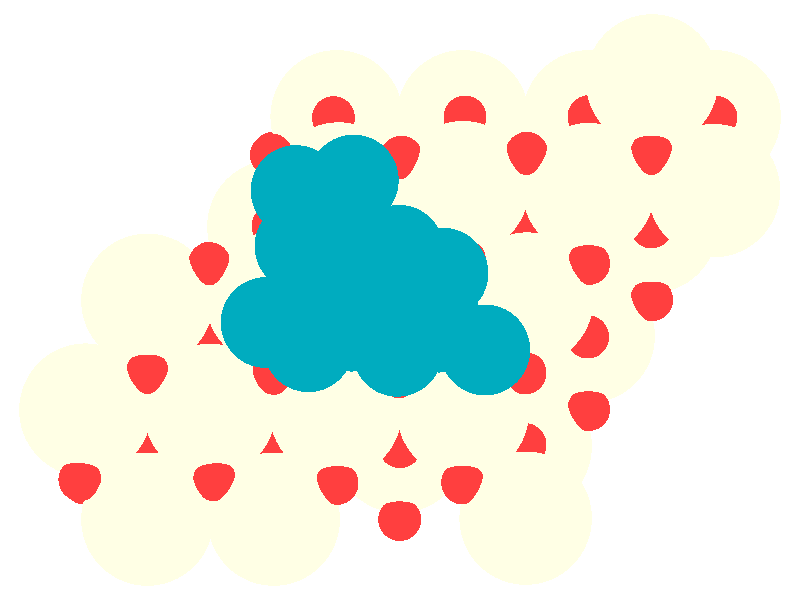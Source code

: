 #include "colors.inc"
#include "finish.inc"

global_settings {assumed_gamma 1 max_trace_level 6}
background {color White}
camera {orthographic
  right -24.64*x up 18.37*y
  direction 1.00*z
  location <0,0,50.00> look_at <0,0,0>}
light_source {<  2.00,   3.00,  40.00> color White
  area_light <0.70, 0, 0>, <0, 0.70, 0>, 3, 3
  adaptive 1 jitter}

#declare simple = finish {phong 0.7}
#declare pale = finish {ambient .5 diffuse .85 roughness .001 specular 0.200 }
#declare intermediate = finish {ambient 0.3 diffuse 0.6 specular 0.10 roughness 0.04 }
#declare vmd = finish {ambient .0 diffuse .65 phong 0.1 phong_size 40. specular 0.500 }
#declare jmol = finish {ambient .2 diffuse .6 specular 1 roughness .001 metallic}
#declare ase2 = finish {ambient 0.05 brilliance 3 diffuse 0.6 metallic specular 0.70 roughness 0.04 reflection 0.15}
#declare ase3 = finish {ambient .15 brilliance 2 diffuse .6 metallic specular 1. roughness .001 reflection .0}
#declare glass = finish {ambient .05 diffuse .3 specular 1. roughness .001}
#declare glass2 = finish {ambient .0 diffuse .3 specular 1. reflection .25 roughness .001}
#declare Rcell = 0.020;
#declare Rbond = 0.100;

#macro atom(LOC, R, COL, TRANS, FIN)
  sphere{LOC, R texture{pigment{color COL transmit TRANS} finish{FIN}}}
#end
#macro constrain(LOC, R, COL, TRANS FIN)
union{torus{R, Rcell rotate 45*z texture{pigment{color COL transmit TRANS} finish{FIN}}}
      torus{R, Rcell rotate -45*z texture{pigment{color COL transmit TRANS} finish{FIN}}}
      translate LOC}
#end

atom(< -1.95,   5.61, -12.00>, 2.04, rgb <1.00, 1.00, 0.78>, 0.0, ase3) // #0 
atom(<  3.87,  -4.48, -12.00>, 2.04, rgb <1.00, 1.00, 0.78>, 0.0, ase3) // #1 
atom(< -5.84,  -1.11, -12.00>, 2.04, rgb <1.00, 1.00, 0.78>, 0.0, ase3) // #2 
atom(<  5.81,  -1.11, -12.00>, 2.04, rgb <1.00, 1.00, 0.78>, 0.0, ase3) // #3 
atom(<  1.93,   5.61, -12.00>, 2.04, rgb <1.00, 1.00, 0.78>, 0.0, ase3) // #4 
atom(<  7.75,   2.25, -12.00>, 2.04, rgb <1.00, 1.00, 0.78>, 0.0, ase3) // #5 
atom(< -1.95,  -1.11, -12.00>, 2.04, rgb <1.00, 1.00, 0.78>, 0.0, ase3) // #6 
atom(<  9.69,   5.61, -12.00>, 2.04, rgb <1.00, 1.00, 0.78>, 0.0, ase3) // #7 
atom(<  5.81,   5.61, -12.00>, 2.04, rgb <1.00, 1.00, 0.78>, 0.0, ase3) // #8 
atom(< -0.01,  -4.48, -12.00>, 2.04, rgb <1.00, 1.00, 0.78>, 0.0, ase3) // #9 
atom(<  1.93,  -1.11, -12.00>, 2.04, rgb <1.00, 1.00, 0.78>, 0.0, ase3) // #10 
atom(< -0.01,   2.25, -12.00>, 2.04, rgb <1.00, 1.00, 0.78>, 0.0, ase3) // #11 
atom(< -7.78,  -4.48, -12.00>, 2.04, rgb <1.00, 1.00, 0.78>, 0.0, ase3) // #12 
atom(<  3.87,   2.25, -12.00>, 2.04, rgb <1.00, 1.00, 0.78>, 0.0, ase3) // #13 
atom(< -3.90,   2.25, -12.00>, 2.04, rgb <1.00, 1.00, 0.78>, 0.0, ase3) // #14 
atom(< -3.90,  -4.48, -12.00>, 2.04, rgb <1.00, 1.00, 0.78>, 0.0, ase3) // #15 
atom(< -3.89,  -6.71,  -8.90>, 2.04, rgb <1.00, 1.00, 0.78>, 0.0, ase3) // #16 
atom(<  3.92,   0.03,  -8.89>, 2.04, rgb <1.00, 1.00, 0.78>, 0.0, ase3) // #17 
atom(< -1.98,  -3.42,  -8.92>, 2.04, rgb <1.00, 1.00, 0.78>, 0.0, ase3) // #18 
atom(<  7.76,   6.71,  -8.91>, 2.04, rgb <1.00, 1.00, 0.78>, 0.0, ase3) // #19 
atom(< -0.00,  -0.01,  -8.97>, 2.04, rgb <1.00, 1.00, 0.78>, 0.0, ase3) // #20 
atom(<  1.94,  -3.41,  -8.90>, 2.04, rgb <1.00, 1.00, 0.78>, 0.0, ase3) // #21 
atom(<  1.94,   3.44,  -8.91>, 2.04, rgb <1.00, 1.00, 0.78>, 0.0, ase3) // #22 
atom(< -7.78,  -0.01,  -8.89>, 2.04, rgb <1.00, 1.00, 0.78>, 0.0, ase3) // #23 
atom(< -7.78,  -6.71,  -8.82>, 2.04, rgb <1.00, 1.00, 0.78>, 0.0, ase3) // #24 
atom(<  9.67,   3.35,  -8.89>, 2.04, rgb <1.00, 1.00, 0.78>, 0.0, ase3) // #25 
atom(< -5.86,  -3.38,  -8.89>, 2.04, rgb <1.00, 1.00, 0.78>, 0.0, ase3) // #26 
atom(< -9.69,  -3.37,  -8.88>, 2.04, rgb <1.00, 1.00, 0.78>, 0.0, ase3) // #27 
atom(< -3.95,   0.03,  -8.91>, 2.04, rgb <1.00, 1.00, 0.78>, 0.0, ase3) // #28 
atom(<  5.81,   3.38,  -8.90>, 2.04, rgb <1.00, 1.00, 0.78>, 0.0, ase3) // #29 
atom(< -1.89,   3.40,  -8.91>, 2.04, rgb <1.00, 1.00, 0.78>, 0.0, ase3) // #30 
atom(<  3.87,  -6.68,  -8.88>, 2.04, rgb <1.00, 1.00, 0.78>, 0.0, ase3) // #31 
atom(< -1.95,   1.13, -12.79>, 0.66, rgb <1.00, 0.05, 0.05>, 0.0, ase3) // #32 
atom(< -7.78,  -2.23, -12.79>, 0.66, rgb <1.00, 0.05, 0.05>, 0.0, ase3) // #33 
atom(< -0.01,   4.49, -12.79>, 0.66, rgb <1.00, 0.05, 0.05>, 0.0, ase3) // #34 
atom(< -9.72,  -5.60, -12.79>, 0.66, rgb <1.00, 0.05, 0.05>, 0.0, ase3) // #35 
atom(<  3.87,  -2.23, -12.79>, 0.66, rgb <1.00, 0.05, 0.05>, 0.0, ase3) // #36 
atom(< -3.90,   4.49, -12.79>, 0.66, rgb <1.00, 0.05, 0.05>, 0.0, ase3) // #37 
atom(<  1.93,   1.13, -12.79>, 0.66, rgb <1.00, 0.05, 0.05>, 0.0, ase3) // #38 
atom(< -5.84,   1.13, -12.79>, 0.66, rgb <1.00, 0.05, 0.05>, 0.0, ase3) // #39 
atom(< -5.84,  -5.60, -12.79>, 0.66, rgb <1.00, 0.05, 0.05>, 0.0, ase3) // #40 
atom(<  7.75,   4.49, -12.79>, 0.66, rgb <1.00, 0.05, 0.05>, 0.0, ase3) // #41 
atom(< -0.01,  -2.23, -12.79>, 0.66, rgb <1.00, 0.05, 0.05>, 0.0, ase3) // #42 
atom(< -1.95,  -5.60, -12.79>, 0.66, rgb <1.00, 0.05, 0.05>, 0.0, ase3) // #43 
atom(< -3.90,  -2.23, -12.79>, 0.66, rgb <1.00, 0.05, 0.05>, 0.0, ase3) // #44 
atom(<  3.87,   4.49, -12.79>, 0.66, rgb <1.00, 0.05, 0.05>, 0.0, ase3) // #45 
atom(<  5.81,   1.13, -12.79>, 0.66, rgb <1.00, 0.05, 0.05>, 0.0, ase3) // #46 
atom(<  1.93,  -5.60, -12.79>, 0.66, rgb <1.00, 0.05, 0.05>, 0.0, ase3) // #47 
atom(< -3.90,  -6.72, -11.21>, 0.66, rgb <1.00, 0.05, 0.05>, 0.0, ase3) // #48 
atom(< -1.95,  -3.35, -11.21>, 0.66, rgb <1.00, 0.05, 0.05>, 0.0, ase3) // #49 
atom(< -0.01,  -6.72, -11.21>, 0.66, rgb <1.00, 0.05, 0.05>, 0.0, ase3) // #50 
atom(< -3.90,   0.01, -11.21>, 0.66, rgb <1.00, 0.05, 0.05>, 0.0, ase3) // #51 
atom(< -0.01,   0.01, -11.21>, 0.66, rgb <1.00, 0.05, 0.05>, 0.0, ase3) // #52 
atom(<  7.75,   0.01, -11.21>, 0.66, rgb <1.00, 0.05, 0.05>, 0.0, ase3) // #53 
atom(<  1.93,  -3.35, -11.21>, 0.66, rgb <1.00, 0.05, 0.05>, 0.0, ase3) // #54 
atom(< -5.84,  -3.35, -11.21>, 0.66, rgb <1.00, 0.05, 0.05>, 0.0, ase3) // #55 
atom(<  5.81,  -3.35, -11.21>, 0.66, rgb <1.00, 0.05, 0.05>, 0.0, ase3) // #56 
atom(< -7.78,  -6.72, -11.21>, 0.66, rgb <1.00, 0.05, 0.05>, 0.0, ase3) // #57 
atom(<  3.87,   0.01, -11.21>, 0.66, rgb <1.00, 0.05, 0.05>, 0.0, ase3) // #58 
atom(<  3.87,  -6.72, -11.21>, 0.66, rgb <1.00, 0.05, 0.05>, 0.0, ase3) // #59 
atom(<  9.69,   3.37, -11.21>, 0.66, rgb <1.00, 0.05, 0.05>, 0.0, ase3) // #60 
atom(<  5.81,   3.37, -11.21>, 0.66, rgb <1.00, 0.05, 0.05>, 0.0, ase3) // #61 
atom(< -1.95,   3.37, -11.21>, 0.66, rgb <1.00, 0.05, 0.05>, 0.0, ase3) // #62 
atom(<  1.93,   3.37, -11.21>, 0.66, rgb <1.00, 0.05, 0.05>, 0.0, ase3) // #63 
atom(< -0.00,  -4.49,  -9.71>, 0.66, rgb <1.00, 0.05, 0.05>, 0.0, ase3) // #64 
atom(< -3.91,   2.26,  -9.70>, 0.66, rgb <1.00, 0.05, 0.05>, 0.0, ase3) // #65 
atom(<  9.73,   5.59,  -9.68>, 0.66, rgb <1.00, 0.05, 0.05>, 0.0, ase3) // #66 
atom(<  5.82,   5.61,  -9.71>, 0.66, rgb <1.00, 0.05, 0.05>, 0.0, ase3) // #67 
atom(<  7.74,   2.24,  -9.70>, 0.66, rgb <1.00, 0.05, 0.05>, 0.0, ase3) // #68 
atom(<  1.94,  -1.11,  -9.69>, 0.66, rgb <1.00, 0.05, 0.05>, 0.0, ase3) // #69 
atom(< -2.05,   5.58,  -9.66>, 0.66, rgb <1.00, 0.05, 0.05>, 0.0, ase3) // #70 
atom(< -5.83,  -1.13,  -9.69>, 0.66, rgb <1.00, 0.05, 0.05>, 0.0, ase3) // #71 
atom(< -1.96,  -1.13,  -9.71>, 0.66, rgb <1.00, 0.05, 0.05>, 0.0, ase3) // #72 
atom(<  0.01,   2.21,  -9.72>, 0.66, rgb <1.00, 0.05, 0.05>, 0.0, ase3) // #73 
atom(<  5.78,  -1.13,  -9.68>, 0.66, rgb <1.00, 0.05, 0.05>, 0.0, ase3) // #74 
atom(< -3.88,  -4.45,  -9.72>, 0.66, rgb <1.00, 0.05, 0.05>, 0.0, ase3) // #75 
atom(<  3.88,   2.24,  -9.70>, 0.66, rgb <1.00, 0.05, 0.05>, 0.0, ase3) // #76 
atom(<  2.00,   5.60,  -9.70>, 0.66, rgb <1.00, 0.05, 0.05>, 0.0, ase3) // #77 
atom(< -7.79,  -4.41,  -9.68>, 0.66, rgb <1.00, 0.05, 0.05>, 0.0, ase3) // #78 
atom(<  3.85,  -4.43,  -9.71>, 0.66, rgb <1.00, 0.05, 0.05>, 0.0, ase3) // #79 
atom(<  0.04,   4.37,  -8.12>, 0.66, rgb <1.00, 0.05, 0.05>, 0.0, ase3) // #80 
atom(<  7.75,   4.49,  -8.13>, 0.66, rgb <1.00, 0.05, 0.05>, 0.0, ase3) // #81 
atom(<  3.91,   4.49,  -8.11>, 0.66, rgb <1.00, 0.05, 0.05>, 0.0, ase3) // #82 
atom(< -9.86,  -5.50,  -8.07>, 0.66, rgb <1.00, 0.05, 0.05>, 0.0, ase3) // #83 
atom(< -1.95,   1.12,  -8.23>, 0.66, rgb <1.00, 0.05, 0.05>, 0.0, ase3) // #84 
atom(< -3.89,  -2.24,  -8.01>, 0.66, rgb <1.00, 0.05, 0.05>, 0.0, ase3) // #85 
atom(< -5.71,  -5.50,  -8.09>, 0.66, rgb <1.00, 0.05, 0.05>, 0.0, ase3) // #86 
atom(< -7.78,  -2.21,  -8.09>, 0.66, rgb <1.00, 0.05, 0.05>, 0.0, ase3) // #87 
atom(<  1.99,   1.22,  -8.08>, 0.66, rgb <1.00, 0.05, 0.05>, 0.0, ase3) // #88 
atom(< -0.04,  -2.35,  -8.14>, 0.66, rgb <1.00, 0.05, 0.05>, 0.0, ase3) // #89 
atom(< -1.94,  -5.61,  -8.14>, 0.66, rgb <1.00, 0.05, 0.05>, 0.0, ase3) // #90 
atom(< -5.87,   1.11,  -8.13>, 0.66, rgb <1.00, 0.05, 0.05>, 0.0, ase3) // #91 
atom(<  5.81,   1.12,  -8.13>, 0.66, rgb <1.00, 0.05, 0.05>, 0.0, ase3) // #92 
atom(<  3.85,  -2.23,  -7.93>, 0.66, rgb <1.00, 0.05, 0.05>, 0.0, ase3) // #93 
atom(<  1.93,  -5.59,  -8.13>, 0.66, rgb <1.00, 0.05, 0.05>, 0.0, ase3) // #94 
atom(< -3.96,   4.44,  -7.91>, 0.66, rgb <1.00, 0.05, 0.05>, 0.0, ase3) // #95 
atom(< -0.08,  -1.57,  -6.27>, 1.39, rgb <0.00, 0.41, 0.52>, 0.0, ase3) // #96 
atom(<  1.33,   0.82,  -6.19>, 1.39, rgb <0.00, 0.41, 0.52>, 0.0, ase3) // #97 
atom(<  2.62,  -1.53,  -6.36>, 1.39, rgb <0.00, 0.41, 0.52>, 0.0, ase3) // #98 
atom(<  1.20,  -0.83,  -4.10>, 1.39, rgb <0.00, 0.41, 0.52>, 0.0, ase3) // #99 
atom(< -1.48,   1.11,  -6.26>, 1.39, rgb <0.00, 0.41, 0.52>, 0.0, ase3) // #100 
atom(< -0.03,   1.52,  -4.11>, 1.39, rgb <0.00, 0.41, 0.52>, 0.0, ase3) // #101 
atom(< -1.50,  -0.80,  -4.19>, 1.39, rgb <0.00, 0.41, 0.52>, 0.0, ase3) // #102 
atom(< -2.82,  -1.43,  -6.40>, 1.39, rgb <0.00, 0.41, 0.52>, 0.0, ase3) // #103 
atom(< -0.17,  -0.05,  -1.93>, 1.39, rgb <0.00, 0.41, 0.52>, 0.0, ase3) // #104 
atom(< -3.21,   3.35,  -6.26>, 1.39, rgb <0.00, 0.41, 0.52>, 0.0, ase3) // #105 
atom(< -3.09,   1.65,  -4.22>, 1.39, rgb <0.00, 0.41, 0.52>, 0.0, ase3) // #106 
atom(< -1.60,   2.37,  -2.10>, 1.39, rgb <0.00, 0.41, 0.52>, 0.0, ase3) // #107 
atom(< -2.92,  -0.02,  -2.04>, 1.39, rgb <0.00, 0.41, 0.52>, 0.0, ase3) // #108 
atom(< -1.61,   0.87,   0.00>, 1.39, rgb <0.00, 0.41, 0.52>, 0.0, ase3) // #109 
atom(< -1.43,   3.67,  -4.38>, 1.39, rgb <0.00, 0.41, 0.52>, 0.0, ase3) // #110 
atom(< -4.13,  -0.69,  -4.22>, 1.39, rgb <0.00, 0.41, 0.52>, 0.0, ase3) // #111 
